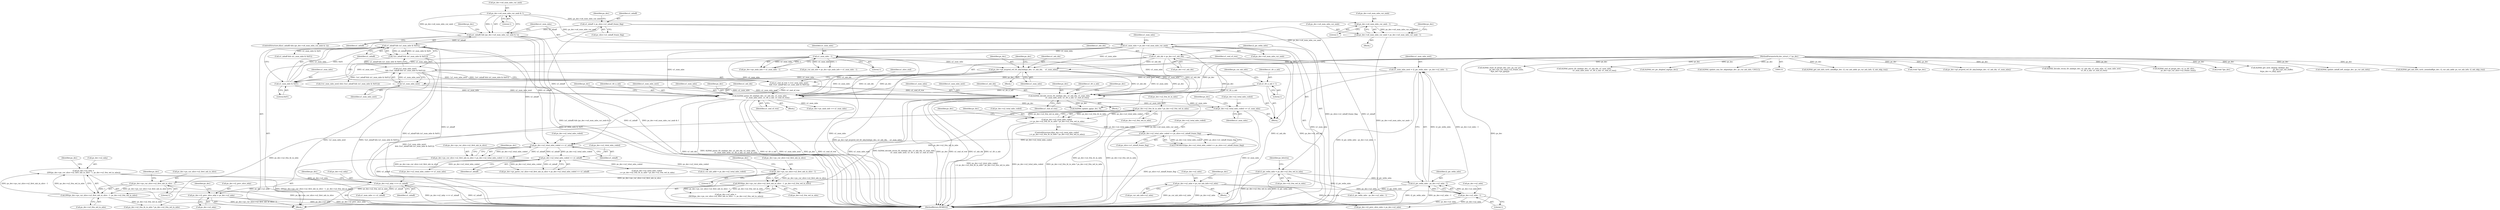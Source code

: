 digraph "0_Android_494561291a503840f385fbcd11d9bc5f4dc502b8_0@pointer" {
"1001423" [label="(Call,ps_dec->i2_prev_slice_mby = ps_dec->u2_mby)"];
"1001040" [label="(Call,ps_dec->u2_mby <<= u1_mbaff)"];
"1001025" [label="(Call,ps_dec->u2_mby =\n (DIV(ps_dec->ps_cur_slice->u2_first_mb_in_slice - 1, ps_dec->u2_frm_wd_in_mbs)))"];
"1001029" [label="(Call,DIV(ps_dec->ps_cur_slice->u2_first_mb_in_slice - 1, ps_dec->u2_frm_wd_in_mbs))"];
"1001030" [label="(Call,ps_dec->ps_cur_slice->u2_first_mb_in_slice - 1)"];
"1001015" [label="(Call,ps_dec->ps_cur_slice->u2_first_mb_in_slice - 1)"];
"1000893" [label="(Call,ps_dec->ps_cur_slice->u2_first_mb_in_slice = ps_dec->u2_total_mbs_coded >> u1_mbaff)"];
"1000899" [label="(Call,ps_dec->u2_total_mbs_coded >> u1_mbaff)"];
"1000795" [label="(Call,ps_dec->u2_total_mbs_coded >> ps_slice->u1_mbaff_frame_flag)"];
"1000767" [label="(Call,ps_dec->u2_total_mbs_coded\n >= ps_dec->u2_frm_ht_in_mbs * ps_dec->u2_frm_wd_in_mbs)"];
"1000751" [label="(Call,ps_dec->u2_total_mbs_coded += u1_num_mbs)"];
"1000744" [label="(Call,ih264d_decode_recon_tfr_nmb(ps_dec, u1_mb_idx, u1_num_mbs,\n                            u1_num_mbs_next, u1_tfr_n_mb, u1_end_of_row))"];
"1000683" [label="(Call,ps_dec->pf_mvpred_ref_tfr_nby2mb(ps_dec, u1_mb_idx,    u1_num_mbs))"];
"1000132" [label="(MethodParameterIn,dec_struct_t * ps_dec)"];
"1000143" [label="(Call,u1_mb_idx = ps_dec->u1_mb_idx)"];
"1000588" [label="(Call,u1_num_mbs = ps_dec->u4_num_mbs_cur_nmb)"];
"1000569" [label="(Call,ps_dec->u4_num_mbs_cur_nmb & 1)"];
"1000575" [label="(Call,ps_dec->u4_num_mbs_cur_nmb = ps_dec->u4_num_mbs_cur_nmb - 1)"];
"1000579" [label="(Call,ps_dec->u4_num_mbs_cur_nmb - 1)"];
"1000602" [label="(Call,u1_num_mbs - 1)"];
"1000711" [label="(Call,u1_num_mbs & 0x01)"];
"1000706" [label="(Call,!u1_num_mbs_next)"];
"1000694" [label="(Call,u1_num_mbs_next = i2_pic_wdin_mbs - ps_dec->u2_mbx - 1)"];
"1000696" [label="(Call,i2_pic_wdin_mbs - ps_dec->u2_mbx - 1)"];
"1000152" [label="(Call,i2_pic_wdin_mbs = ps_dec->u2_frm_wd_in_mbs)"];
"1000698" [label="(Call,ps_dec->u2_mbx - 1)"];
"1000637" [label="(Call,ps_dec->u2_mbx = ps_cur_mb_info->u2_mbx)"];
"1000717" [label="(Call,u1_tfr_n_mb = 1)"];
"1000703" [label="(Call,u1_end_of_row = (!u1_num_mbs_next)\n && (!(u1_mbaff && (u1_num_mbs & 0x01))))"];
"1000705" [label="(Call,(!u1_num_mbs_next)\n && (!(u1_mbaff && (u1_num_mbs & 0x01))))"];
"1000708" [label="(Call,!(u1_mbaff && (u1_num_mbs & 0x01)))"];
"1000709" [label="(Call,u1_mbaff && (u1_num_mbs & 0x01))"];
"1000567" [label="(Call,(u1_mbaff) && (ps_dec->u4_num_mbs_cur_nmb & 1))"];
"1000191" [label="(Call,u1_mbaff = ps_slice->u1_mbaff_frame_flag)"];
"1000730" [label="(Call,ih264d_parse_tfr_nmb(ps_dec, u1_mb_idx, u1_num_mbs,\n                            u1_num_mbs_next, u1_tfr_n_mb, u1_end_of_row))"];
"1000771" [label="(Call,ps_dec->u2_frm_ht_in_mbs * ps_dec->u2_frm_wd_in_mbs)"];
"1001014" [label="(Call,MOD(ps_dec->ps_cur_slice->u2_first_mb_in_slice - 1, ps_dec->u2_frm_wd_in_mbs))"];
"1000939" [label="(Call,ps_dec->u2_total_mbs_coded >> u1_mbaff)"];
"1000768" [label="(Call,ps_dec->u2_total_mbs_coded)"];
"1000702" [label="(Literal,1)"];
"1001047" [label="(Identifier,ps_dec)"];
"1000689" [label="(Identifier,ps_dec)"];
"1000790" [label="(Identifier,ps_dec)"];
"1000694" [label="(Call,u1_num_mbs_next = i2_pic_wdin_mbs - ps_dec->u2_mbx - 1)"];
"1000744" [label="(Call,ih264d_decode_recon_tfr_nmb(ps_dec, u1_mb_idx, u1_num_mbs,\n                            u1_num_mbs_next, u1_tfr_n_mb, u1_end_of_row))"];
"1000598" [label="(Call,ps_dec->ps_nmb_info + u1_num_mbs - 1)"];
"1000734" [label="(Identifier,u1_num_mbs_next)"];
"1001041" [label="(Call,ps_dec->u2_mby)"];
"1000682" [label="(Block,)"];
"1000596" [label="(Call,ps_cur_mb_info = ps_dec->ps_nmb_info + u1_num_mbs - 1)"];
"1001450" [label="(MethodReturn,WORD32)"];
"1000796" [label="(Call,ps_dec->u2_total_mbs_coded)"];
"1001057" [label="(Call,ih264d_update_qp(ps_dec, 0))"];
"1000193" [label="(Call,ps_slice->u1_mbaff_frame_flag)"];
"1000894" [label="(Call,ps_dec->ps_cur_slice->u2_first_mb_in_slice)"];
"1001267" [label="(Call,i2_pic_wdin_mbs - ps_dec->u2_mbx - 1)"];
"1000710" [label="(Identifier,u1_mbaff)"];
"1000943" [label="(Identifier,u1_mbaff)"];
"1000707" [label="(Identifier,u1_num_mbs_next)"];
"1001155" [label="(Call,ih264d_get_mb_info_cavlc_mbaff(ps_dec, i2_cur_mb_addr, ps_cur_mb_info, i2_mb_skip_run))"];
"1000567" [label="(Call,(u1_mbaff) && (ps_dec->u4_num_mbs_cur_nmb & 1))"];
"1000713" [label="(Literal,0x01)"];
"1001036" [label="(Literal,1)"];
"1000893" [label="(Call,ps_dec->ps_cur_slice->u2_first_mb_in_slice = ps_dec->u2_total_mbs_coded >> u1_mbaff)"];
"1000751" [label="(Call,ps_dec->u2_total_mbs_coded += u1_num_mbs)"];
"1000602" [label="(Call,u1_num_mbs - 1)"];
"1000486" [label="(Call,(void *)ps_dec)"];
"1000697" [label="(Identifier,i2_pic_wdin_mbs)"];
"1000589" [label="(Identifier,u1_num_mbs)"];
"1001037" [label="(Call,ps_dec->u2_frm_wd_in_mbs)"];
"1000793" [label="(Call,(UWORD32)(ps_dec->u2_total_mbs_coded >> ps_slice->u1_mbaff_frame_flag))"];
"1000573" [label="(Literal,1)"];
"1000706" [label="(Call,!u1_num_mbs_next)"];
"1000138" [label="(Block,)"];
"1000733" [label="(Identifier,u1_num_mbs)"];
"1000570" [label="(Call,ps_dec->u4_num_mbs_cur_nmb)"];
"1000565" [label="(Block,)"];
"1000712" [label="(Identifier,u1_num_mbs)"];
"1000718" [label="(Identifier,u1_tfr_n_mb)"];
"1000699" [label="(Call,ps_dec->u2_mbx)"];
"1000637" [label="(Call,ps_dec->u2_mbx = ps_cur_mb_info->u2_mbx)"];
"1000583" [label="(Literal,1)"];
"1000569" [label="(Call,ps_dec->u4_num_mbs_cur_nmb & 1)"];
"1000575" [label="(Call,ps_dec->u4_num_mbs_cur_nmb = ps_dec->u4_num_mbs_cur_nmb - 1)"];
"1000686" [label="(Identifier,u1_num_mbs)"];
"1001040" [label="(Call,ps_dec->u2_mby <<= u1_mbaff)"];
"1000731" [label="(Identifier,ps_dec)"];
"1001015" [label="(Call,ps_dec->ps_cur_slice->u2_first_mb_in_slice - 1)"];
"1000750" [label="(Identifier,u1_end_of_row)"];
"1000698" [label="(Call,ps_dec->u2_mbx - 1)"];
"1001280" [label="(Call,u1_mbaff && (u1_num_mbs & 0x01))"];
"1000683" [label="(Call,ps_dec->pf_mvpred_ref_tfr_nby2mb(ps_dec, u1_mb_idx,    u1_num_mbs))"];
"1000161" [label="(Identifier,ps_bitstrm)"];
"1001030" [label="(Call,ps_dec->ps_cur_slice->u2_first_mb_in_slice - 1)"];
"1000899" [label="(Call,ps_dec->u2_total_mbs_coded >> u1_mbaff)"];
"1000590" [label="(Call,ps_dec->u4_num_mbs_cur_nmb)"];
"1001014" [label="(Call,MOD(ps_dec->ps_cur_slice->u2_first_mb_in_slice - 1, ps_dec->u2_frm_wd_in_mbs))"];
"1001313" [label="(Call,ps_dec->pf_mvpred_ref_tfr_nby2mb(ps_dec, u1_mb_idx, u1_num_mbs))"];
"1000586" [label="(Identifier,ps_dec)"];
"1000743" [label="(Block,)"];
"1001025" [label="(Call,ps_dec->u2_mby =\n (DIV(ps_dec->ps_cur_slice->u2_first_mb_in_slice - 1, ps_dec->u2_frm_wd_in_mbs)))"];
"1000704" [label="(Identifier,u1_end_of_row)"];
"1000191" [label="(Call,u1_mbaff = ps_slice->u1_mbaff_frame_flag)"];
"1000767" [label="(Call,ps_dec->u2_total_mbs_coded\n >= ps_dec->u2_frm_ht_in_mbs * ps_dec->u2_frm_wd_in_mbs)"];
"1000574" [label="(Block,)"];
"1001010" [label="(Call,ps_dec->u2_mbx =\n (MOD(ps_dec->ps_cur_slice->u2_first_mb_in_slice - 1, ps_dec->u2_frm_wd_in_mbs)))"];
"1001435" [label="(Call,ps_dec->u2_frm_ht_in_mbs * ps_dec->u2_frm_wd_in_mbs)"];
"1000646" [label="(Identifier,ps_dec)"];
"1000577" [label="(Identifier,ps_dec)"];
"1000781" [label="(Identifier,ps_dec)"];
"1000192" [label="(Identifier,u1_mbaff)"];
"1000771" [label="(Call,ps_dec->u2_frm_ht_in_mbs * ps_dec->u2_frm_wd_in_mbs)"];
"1000737" [label="(Call,ps_dec->ps_nmb_info += u1_num_mbs)"];
"1000900" [label="(Call,ps_dec->u2_total_mbs_coded)"];
"1000603" [label="(Identifier,u1_num_mbs)"];
"1000202" [label="(Identifier,ps_dec)"];
"1001351" [label="(Call,ih264d_decode_recon_tfr_nmb(ps_dec, u1_mb_idx, u1_num_mbs, u1_num_mbs_next,\n                                            u1_tfr_n_mb, u1_end_of_row))"];
"1000153" [label="(Identifier,i2_pic_wdin_mbs)"];
"1000722" [label="(Identifier,ps_cur_mb_info)"];
"1000594" [label="(Identifier,u1_num_mbs)"];
"1001423" [label="(Call,ps_dec->i2_prev_slice_mby = ps_dec->u2_mby)"];
"1001358" [label="(Call,ps_dec->u2_total_mbs_coded += u1_num_mbs)"];
"1000249" [label="(Call,ih264d_end_of_pic(ps_dec, u1_is_idr_slice,\n                ps_dec->ps_cur_slice->u2_frame_num))"];
"1000719" [label="(Literal,1)"];
"1001016" [label="(Call,ps_dec->ps_cur_slice->u2_first_mb_in_slice)"];
"1000772" [label="(Call,ps_dec->u2_frm_ht_in_mbs)"];
"1000696" [label="(Call,i2_pic_wdin_mbs - ps_dec->u2_mbx - 1)"];
"1000154" [label="(Call,ps_dec->u2_frm_wd_in_mbs)"];
"1000736" [label="(Identifier,u1_end_of_row)"];
"1000685" [label="(Identifier,u1_mb_idx)"];
"1000747" [label="(Identifier,u1_num_mbs)"];
"1000695" [label="(Identifier,u1_num_mbs_next)"];
"1000752" [label="(Call,ps_dec->u2_total_mbs_coded)"];
"1000715" [label="(Identifier,u1_slice_end)"];
"1000530" [label="(Call,(void *)ps_dec)"];
"1000705" [label="(Call,(!u1_num_mbs_next)\n && (!(u1_mbaff && (u1_num_mbs & 0x01))))"];
"1000143" [label="(Call,u1_mb_idx = ps_dec->u1_mb_idx)"];
"1001042" [label="(Identifier,ps_dec)"];
"1001023" [label="(Identifier,ps_dec)"];
"1001038" [label="(Identifier,ps_dec)"];
"1000703" [label="(Call,u1_end_of_row = (!u1_num_mbs_next)\n && (!(u1_mbaff && (u1_num_mbs & 0x01))))"];
"1000732" [label="(Identifier,u1_mb_idx)"];
"1000933" [label="(Call,ps_dec->ps_parse_cur_slice->u4_first_mb_in_slice = ps_dec->u2_total_mbs_coded >> u1_mbaff)"];
"1000730" [label="(Call,ih264d_parse_tfr_nmb(ps_dec, u1_mb_idx, u1_num_mbs,\n                            u1_num_mbs_next, u1_tfr_n_mb, u1_end_of_row))"];
"1000755" [label="(Identifier,u1_num_mbs)"];
"1000431" [label="(Call,ih264d_get_next_display_field(ps_dec,\n                                              ps_dec->ps_out_buffer,\n &(ps_dec->s_disp_op)))"];
"1000748" [label="(Identifier,u1_num_mbs_next)"];
"1000641" [label="(Call,ps_cur_mb_info->u2_mbx)"];
"1000566" [label="(ControlStructure,if((u1_mbaff) && (ps_dec->u4_num_mbs_cur_nmb & 1)))"];
"1001254" [label="(Call,ih264d_update_mbaff_left_nnz(ps_dec, ps_cur_mb_info))"];
"1001029" [label="(Call,DIV(ps_dec->ps_cur_slice->u2_first_mb_in_slice - 1, ps_dec->u2_frm_wd_in_mbs))"];
"1000739" [label="(Identifier,ps_dec)"];
"1000799" [label="(Call,ps_slice->u1_mbaff_frame_flag)"];
"1001161" [label="(Call,ih264d_get_mb_info_cavlc_nonmbaff(ps_dec, i2_cur_mb_addr, ps_cur_mb_info, i2_mb_skip_run))"];
"1001276" [label="(Call,(!u1_num_mbs_next) && (!(u1_mbaff && (u1_num_mbs & 0x01))))"];
"1000152" [label="(Call,i2_pic_wdin_mbs = ps_dec->u2_frm_wd_in_mbs)"];
"1001031" [label="(Call,ps_dec->ps_cur_slice->u2_first_mb_in_slice)"];
"1001433" [label="(Identifier,ps_dec)"];
"1000940" [label="(Call,ps_dec->u2_total_mbs_coded)"];
"1000746" [label="(Identifier,u1_mb_idx)"];
"1000717" [label="(Call,u1_tfr_n_mb = 1)"];
"1000753" [label="(Identifier,ps_dec)"];
"1000711" [label="(Call,u1_num_mbs & 0x01)"];
"1001022" [label="(Call,ps_dec->u2_frm_wd_in_mbs)"];
"1000684" [label="(Identifier,ps_dec)"];
"1000708" [label="(Call,!(u1_mbaff && (u1_num_mbs & 0x01)))"];
"1000638" [label="(Call,ps_dec->u2_mbx)"];
"1001021" [label="(Literal,1)"];
"1001431" [label="(Call,ps_dec->u2_total_mbs_coded\n >= ps_dec->u2_frm_ht_in_mbs * ps_dec->u2_frm_wd_in_mbs)"];
"1000392" [label="(Call,ih264d_start_of_pic(ps_dec, poc, ps_cur_poc,\n                        ps_dec->ps_cur_slice->u2_frame_num,\n &ps_dec->ps_pps[j]))"];
"1001337" [label="(Call,ih264d_parse_tfr_nmb(ps_dec, u1_mb_idx, u1_num_mbs,\n                                     u1_num_mbs_next, u1_tfr_n_mb, u1_end_of_row))"];
"1000709" [label="(Call,u1_mbaff && (u1_num_mbs & 0x01))"];
"1000576" [label="(Call,ps_dec->u4_num_mbs_cur_nmb)"];
"1000907" [label="(Identifier,ps_dec)"];
"1000653" [label="(Block,)"];
"1000145" [label="(Call,ps_dec->u1_mb_idx)"];
"1000758" [label="(Identifier,ps_dec)"];
"1001427" [label="(Call,ps_dec->u2_mby)"];
"1001085" [label="(Call,i2_cur_mb_addr = ps_dec->u2_total_mbs_coded)"];
"1000803" [label="(Call,ps_dec->i2_prev_slice_mbx = ps_dec->u2_mbx)"];
"1000745" [label="(Identifier,ps_dec)"];
"1000132" [label="(MethodParameterIn,dec_struct_t * ps_dec)"];
"1000144" [label="(Identifier,u1_mb_idx)"];
"1001424" [label="(Call,ps_dec->i2_prev_slice_mby)"];
"1000568" [label="(Identifier,u1_mbaff)"];
"1000795" [label="(Call,ps_dec->u2_total_mbs_coded >> ps_slice->u1_mbaff_frame_flag)"];
"1000729" [label="(Block,)"];
"1001026" [label="(Call,ps_dec->u2_mby)"];
"1000579" [label="(Call,ps_dec->u4_num_mbs_cur_nmb - 1)"];
"1000207" [label="(Call,ih264d_err_pic_dispbuf_mgr(ps_dec))"];
"1000580" [label="(Call,ps_dec->u4_num_mbs_cur_nmb)"];
"1000903" [label="(Identifier,u1_mbaff)"];
"1000749" [label="(Identifier,u1_tfr_n_mb)"];
"1000735" [label="(Identifier,u1_tfr_n_mb)"];
"1000588" [label="(Call,u1_num_mbs = ps_dec->u4_num_mbs_cur_nmb)"];
"1001128" [label="(Call,u1_num_mbs >> u1_mbaff)"];
"1000604" [label="(Literal,1)"];
"1000939" [label="(Call,ps_dec->u2_total_mbs_coded >> u1_mbaff)"];
"1001044" [label="(Identifier,u1_mbaff)"];
"1000775" [label="(Call,ps_dec->u2_frm_wd_in_mbs)"];
"1000766" [label="(ControlStructure,if(ps_dec->u2_total_mbs_coded\n >= ps_dec->u2_frm_ht_in_mbs * ps_dec->u2_frm_wd_in_mbs))"];
"1001226" [label="(Call,ih264d_update_nnz_for_skipmb(ps_dec, ps_cur_mb_info, CAVLC))"];
"1001423" -> "1000138"  [label="AST: "];
"1001423" -> "1001427"  [label="CFG: "];
"1001424" -> "1001423"  [label="AST: "];
"1001427" -> "1001423"  [label="AST: "];
"1001433" -> "1001423"  [label="CFG: "];
"1001423" -> "1001450"  [label="DDG: ps_dec->u2_mby"];
"1001423" -> "1001450"  [label="DDG: ps_dec->i2_prev_slice_mby"];
"1001040" -> "1001423"  [label="DDG: ps_dec->u2_mby"];
"1001040" -> "1000138"  [label="AST: "];
"1001040" -> "1001044"  [label="CFG: "];
"1001041" -> "1001040"  [label="AST: "];
"1001044" -> "1001040"  [label="AST: "];
"1001047" -> "1001040"  [label="CFG: "];
"1001040" -> "1001450"  [label="DDG: ps_dec->u2_mby <<= u1_mbaff"];
"1001040" -> "1001450"  [label="DDG: u1_mbaff"];
"1001025" -> "1001040"  [label="DDG: ps_dec->u2_mby"];
"1000939" -> "1001040"  [label="DDG: u1_mbaff"];
"1001040" -> "1001128"  [label="DDG: u1_mbaff"];
"1001025" -> "1000138"  [label="AST: "];
"1001025" -> "1001029"  [label="CFG: "];
"1001026" -> "1001025"  [label="AST: "];
"1001029" -> "1001025"  [label="AST: "];
"1001042" -> "1001025"  [label="CFG: "];
"1001025" -> "1001450"  [label="DDG: DIV(ps_dec->ps_cur_slice->u2_first_mb_in_slice - 1, ps_dec->u2_frm_wd_in_mbs)"];
"1001029" -> "1001025"  [label="DDG: ps_dec->ps_cur_slice->u2_first_mb_in_slice - 1"];
"1001029" -> "1001025"  [label="DDG: ps_dec->u2_frm_wd_in_mbs"];
"1001029" -> "1001037"  [label="CFG: "];
"1001030" -> "1001029"  [label="AST: "];
"1001037" -> "1001029"  [label="AST: "];
"1001029" -> "1001450"  [label="DDG: ps_dec->ps_cur_slice->u2_first_mb_in_slice - 1"];
"1001030" -> "1001029"  [label="DDG: ps_dec->ps_cur_slice->u2_first_mb_in_slice"];
"1001030" -> "1001029"  [label="DDG: 1"];
"1001014" -> "1001029"  [label="DDG: ps_dec->u2_frm_wd_in_mbs"];
"1001029" -> "1001435"  [label="DDG: ps_dec->u2_frm_wd_in_mbs"];
"1001030" -> "1001036"  [label="CFG: "];
"1001031" -> "1001030"  [label="AST: "];
"1001036" -> "1001030"  [label="AST: "];
"1001038" -> "1001030"  [label="CFG: "];
"1001030" -> "1001450"  [label="DDG: ps_dec->ps_cur_slice->u2_first_mb_in_slice"];
"1001015" -> "1001030"  [label="DDG: ps_dec->ps_cur_slice->u2_first_mb_in_slice"];
"1001015" -> "1001014"  [label="AST: "];
"1001015" -> "1001021"  [label="CFG: "];
"1001016" -> "1001015"  [label="AST: "];
"1001021" -> "1001015"  [label="AST: "];
"1001023" -> "1001015"  [label="CFG: "];
"1001015" -> "1001014"  [label="DDG: ps_dec->ps_cur_slice->u2_first_mb_in_slice"];
"1001015" -> "1001014"  [label="DDG: 1"];
"1000893" -> "1001015"  [label="DDG: ps_dec->ps_cur_slice->u2_first_mb_in_slice"];
"1000893" -> "1000138"  [label="AST: "];
"1000893" -> "1000899"  [label="CFG: "];
"1000894" -> "1000893"  [label="AST: "];
"1000899" -> "1000893"  [label="AST: "];
"1000907" -> "1000893"  [label="CFG: "];
"1000899" -> "1000893"  [label="DDG: ps_dec->u2_total_mbs_coded"];
"1000899" -> "1000893"  [label="DDG: u1_mbaff"];
"1000899" -> "1000903"  [label="CFG: "];
"1000900" -> "1000899"  [label="AST: "];
"1000903" -> "1000899"  [label="AST: "];
"1000795" -> "1000899"  [label="DDG: ps_dec->u2_total_mbs_coded"];
"1000567" -> "1000899"  [label="DDG: u1_mbaff"];
"1000709" -> "1000899"  [label="DDG: u1_mbaff"];
"1000191" -> "1000899"  [label="DDG: u1_mbaff"];
"1000899" -> "1000939"  [label="DDG: ps_dec->u2_total_mbs_coded"];
"1000899" -> "1000939"  [label="DDG: u1_mbaff"];
"1000795" -> "1000793"  [label="AST: "];
"1000795" -> "1000799"  [label="CFG: "];
"1000796" -> "1000795"  [label="AST: "];
"1000799" -> "1000795"  [label="AST: "];
"1000793" -> "1000795"  [label="CFG: "];
"1000795" -> "1001450"  [label="DDG: ps_slice->u1_mbaff_frame_flag"];
"1000795" -> "1000793"  [label="DDG: ps_dec->u2_total_mbs_coded"];
"1000795" -> "1000793"  [label="DDG: ps_slice->u1_mbaff_frame_flag"];
"1000767" -> "1000795"  [label="DDG: ps_dec->u2_total_mbs_coded"];
"1000767" -> "1000766"  [label="AST: "];
"1000767" -> "1000771"  [label="CFG: "];
"1000768" -> "1000767"  [label="AST: "];
"1000771" -> "1000767"  [label="AST: "];
"1000781" -> "1000767"  [label="CFG: "];
"1000790" -> "1000767"  [label="CFG: "];
"1000767" -> "1001450"  [label="DDG: ps_dec->u2_total_mbs_coded\n >= ps_dec->u2_frm_ht_in_mbs * ps_dec->u2_frm_wd_in_mbs"];
"1000767" -> "1001450"  [label="DDG: ps_dec->u2_total_mbs_coded"];
"1000767" -> "1001450"  [label="DDG: ps_dec->u2_frm_ht_in_mbs * ps_dec->u2_frm_wd_in_mbs"];
"1000751" -> "1000767"  [label="DDG: ps_dec->u2_total_mbs_coded"];
"1000771" -> "1000767"  [label="DDG: ps_dec->u2_frm_ht_in_mbs"];
"1000771" -> "1000767"  [label="DDG: ps_dec->u2_frm_wd_in_mbs"];
"1000751" -> "1000653"  [label="AST: "];
"1000751" -> "1000755"  [label="CFG: "];
"1000752" -> "1000751"  [label="AST: "];
"1000755" -> "1000751"  [label="AST: "];
"1000758" -> "1000751"  [label="CFG: "];
"1000751" -> "1001450"  [label="DDG: u1_num_mbs"];
"1000744" -> "1000751"  [label="DDG: u1_num_mbs"];
"1000730" -> "1000751"  [label="DDG: u1_num_mbs"];
"1000744" -> "1000743"  [label="AST: "];
"1000744" -> "1000750"  [label="CFG: "];
"1000745" -> "1000744"  [label="AST: "];
"1000746" -> "1000744"  [label="AST: "];
"1000747" -> "1000744"  [label="AST: "];
"1000748" -> "1000744"  [label="AST: "];
"1000749" -> "1000744"  [label="AST: "];
"1000750" -> "1000744"  [label="AST: "];
"1000753" -> "1000744"  [label="CFG: "];
"1000744" -> "1001450"  [label="DDG: u1_num_mbs_next"];
"1000744" -> "1001450"  [label="DDG: ih264d_decode_recon_tfr_nmb(ps_dec, u1_mb_idx, u1_num_mbs,\n                            u1_num_mbs_next, u1_tfr_n_mb, u1_end_of_row)"];
"1000744" -> "1001450"  [label="DDG: ps_dec"];
"1000744" -> "1001450"  [label="DDG: u1_end_of_row"];
"1000744" -> "1001450"  [label="DDG: u1_mb_idx"];
"1000744" -> "1001450"  [label="DDG: u1_tfr_n_mb"];
"1000683" -> "1000744"  [label="DDG: ps_dec"];
"1000683" -> "1000744"  [label="DDG: u1_mb_idx"];
"1000683" -> "1000744"  [label="DDG: u1_num_mbs"];
"1000132" -> "1000744"  [label="DDG: ps_dec"];
"1000143" -> "1000744"  [label="DDG: u1_mb_idx"];
"1000588" -> "1000744"  [label="DDG: u1_num_mbs"];
"1000711" -> "1000744"  [label="DDG: u1_num_mbs"];
"1000602" -> "1000744"  [label="DDG: u1_num_mbs"];
"1000706" -> "1000744"  [label="DDG: u1_num_mbs_next"];
"1000717" -> "1000744"  [label="DDG: u1_tfr_n_mb"];
"1000703" -> "1000744"  [label="DDG: u1_end_of_row"];
"1000744" -> "1001057"  [label="DDG: ps_dec"];
"1000683" -> "1000682"  [label="AST: "];
"1000683" -> "1000686"  [label="CFG: "];
"1000684" -> "1000683"  [label="AST: "];
"1000685" -> "1000683"  [label="AST: "];
"1000686" -> "1000683"  [label="AST: "];
"1000689" -> "1000683"  [label="CFG: "];
"1000683" -> "1001450"  [label="DDG: ps_dec->pf_mvpred_ref_tfr_nby2mb(ps_dec, u1_mb_idx,    u1_num_mbs)"];
"1000132" -> "1000683"  [label="DDG: ps_dec"];
"1000143" -> "1000683"  [label="DDG: u1_mb_idx"];
"1000588" -> "1000683"  [label="DDG: u1_num_mbs"];
"1000602" -> "1000683"  [label="DDG: u1_num_mbs"];
"1000683" -> "1000711"  [label="DDG: u1_num_mbs"];
"1000683" -> "1000730"  [label="DDG: ps_dec"];
"1000683" -> "1000730"  [label="DDG: u1_mb_idx"];
"1000683" -> "1000730"  [label="DDG: u1_num_mbs"];
"1000132" -> "1000131"  [label="AST: "];
"1000132" -> "1001450"  [label="DDG: ps_dec"];
"1000132" -> "1000207"  [label="DDG: ps_dec"];
"1000132" -> "1000249"  [label="DDG: ps_dec"];
"1000132" -> "1000392"  [label="DDG: ps_dec"];
"1000132" -> "1000431"  [label="DDG: ps_dec"];
"1000132" -> "1000486"  [label="DDG: ps_dec"];
"1000132" -> "1000530"  [label="DDG: ps_dec"];
"1000132" -> "1000730"  [label="DDG: ps_dec"];
"1000132" -> "1001057"  [label="DDG: ps_dec"];
"1000132" -> "1001155"  [label="DDG: ps_dec"];
"1000132" -> "1001161"  [label="DDG: ps_dec"];
"1000132" -> "1001226"  [label="DDG: ps_dec"];
"1000132" -> "1001254"  [label="DDG: ps_dec"];
"1000132" -> "1001313"  [label="DDG: ps_dec"];
"1000132" -> "1001337"  [label="DDG: ps_dec"];
"1000132" -> "1001351"  [label="DDG: ps_dec"];
"1000143" -> "1000138"  [label="AST: "];
"1000143" -> "1000145"  [label="CFG: "];
"1000144" -> "1000143"  [label="AST: "];
"1000145" -> "1000143"  [label="AST: "];
"1000153" -> "1000143"  [label="CFG: "];
"1000143" -> "1001450"  [label="DDG: u1_mb_idx"];
"1000143" -> "1001450"  [label="DDG: ps_dec->u1_mb_idx"];
"1000143" -> "1000730"  [label="DDG: u1_mb_idx"];
"1000588" -> "1000565"  [label="AST: "];
"1000588" -> "1000590"  [label="CFG: "];
"1000589" -> "1000588"  [label="AST: "];
"1000590" -> "1000588"  [label="AST: "];
"1000594" -> "1000588"  [label="CFG: "];
"1000588" -> "1001450"  [label="DDG: u1_num_mbs"];
"1000588" -> "1001450"  [label="DDG: ps_dec->u4_num_mbs_cur_nmb"];
"1000569" -> "1000588"  [label="DDG: ps_dec->u4_num_mbs_cur_nmb"];
"1000575" -> "1000588"  [label="DDG: ps_dec->u4_num_mbs_cur_nmb"];
"1000588" -> "1000602"  [label="DDG: u1_num_mbs"];
"1000588" -> "1000711"  [label="DDG: u1_num_mbs"];
"1000588" -> "1000730"  [label="DDG: u1_num_mbs"];
"1000569" -> "1000567"  [label="AST: "];
"1000569" -> "1000573"  [label="CFG: "];
"1000570" -> "1000569"  [label="AST: "];
"1000573" -> "1000569"  [label="AST: "];
"1000567" -> "1000569"  [label="CFG: "];
"1000569" -> "1000567"  [label="DDG: ps_dec->u4_num_mbs_cur_nmb"];
"1000569" -> "1000567"  [label="DDG: 1"];
"1000569" -> "1000579"  [label="DDG: ps_dec->u4_num_mbs_cur_nmb"];
"1000575" -> "1000574"  [label="AST: "];
"1000575" -> "1000579"  [label="CFG: "];
"1000576" -> "1000575"  [label="AST: "];
"1000579" -> "1000575"  [label="AST: "];
"1000586" -> "1000575"  [label="CFG: "];
"1000575" -> "1001450"  [label="DDG: ps_dec->u4_num_mbs_cur_nmb - 1"];
"1000579" -> "1000575"  [label="DDG: ps_dec->u4_num_mbs_cur_nmb"];
"1000579" -> "1000575"  [label="DDG: 1"];
"1000579" -> "1000583"  [label="CFG: "];
"1000580" -> "1000579"  [label="AST: "];
"1000583" -> "1000579"  [label="AST: "];
"1000602" -> "1000598"  [label="AST: "];
"1000602" -> "1000604"  [label="CFG: "];
"1000603" -> "1000602"  [label="AST: "];
"1000604" -> "1000602"  [label="AST: "];
"1000598" -> "1000602"  [label="CFG: "];
"1000602" -> "1001450"  [label="DDG: u1_num_mbs"];
"1000602" -> "1000596"  [label="DDG: u1_num_mbs"];
"1000602" -> "1000596"  [label="DDG: 1"];
"1000602" -> "1000598"  [label="DDG: u1_num_mbs"];
"1000602" -> "1000598"  [label="DDG: 1"];
"1000602" -> "1000711"  [label="DDG: u1_num_mbs"];
"1000602" -> "1000730"  [label="DDG: u1_num_mbs"];
"1000711" -> "1000709"  [label="AST: "];
"1000711" -> "1000713"  [label="CFG: "];
"1000712" -> "1000711"  [label="AST: "];
"1000713" -> "1000711"  [label="AST: "];
"1000709" -> "1000711"  [label="CFG: "];
"1000711" -> "1000709"  [label="DDG: u1_num_mbs"];
"1000711" -> "1000709"  [label="DDG: 0x01"];
"1000711" -> "1000730"  [label="DDG: u1_num_mbs"];
"1000706" -> "1000705"  [label="AST: "];
"1000706" -> "1000707"  [label="CFG: "];
"1000707" -> "1000706"  [label="AST: "];
"1000710" -> "1000706"  [label="CFG: "];
"1000705" -> "1000706"  [label="CFG: "];
"1000706" -> "1000705"  [label="DDG: u1_num_mbs_next"];
"1000694" -> "1000706"  [label="DDG: u1_num_mbs_next"];
"1000706" -> "1000730"  [label="DDG: u1_num_mbs_next"];
"1000694" -> "1000653"  [label="AST: "];
"1000694" -> "1000696"  [label="CFG: "];
"1000695" -> "1000694"  [label="AST: "];
"1000696" -> "1000694"  [label="AST: "];
"1000704" -> "1000694"  [label="CFG: "];
"1000694" -> "1001450"  [label="DDG: i2_pic_wdin_mbs - ps_dec->u2_mbx - 1"];
"1000696" -> "1000694"  [label="DDG: i2_pic_wdin_mbs"];
"1000696" -> "1000694"  [label="DDG: ps_dec->u2_mbx - 1"];
"1000696" -> "1000698"  [label="CFG: "];
"1000697" -> "1000696"  [label="AST: "];
"1000698" -> "1000696"  [label="AST: "];
"1000696" -> "1001450"  [label="DDG: i2_pic_wdin_mbs"];
"1000696" -> "1001450"  [label="DDG: ps_dec->u2_mbx - 1"];
"1000152" -> "1000696"  [label="DDG: i2_pic_wdin_mbs"];
"1000698" -> "1000696"  [label="DDG: ps_dec->u2_mbx"];
"1000698" -> "1000696"  [label="DDG: 1"];
"1000696" -> "1001267"  [label="DDG: i2_pic_wdin_mbs"];
"1000152" -> "1000138"  [label="AST: "];
"1000152" -> "1000154"  [label="CFG: "];
"1000153" -> "1000152"  [label="AST: "];
"1000154" -> "1000152"  [label="AST: "];
"1000161" -> "1000152"  [label="CFG: "];
"1000152" -> "1001450"  [label="DDG: i2_pic_wdin_mbs"];
"1000152" -> "1001450"  [label="DDG: ps_dec->u2_frm_wd_in_mbs"];
"1000152" -> "1001267"  [label="DDG: i2_pic_wdin_mbs"];
"1000698" -> "1000702"  [label="CFG: "];
"1000699" -> "1000698"  [label="AST: "];
"1000702" -> "1000698"  [label="AST: "];
"1000698" -> "1001450"  [label="DDG: ps_dec->u2_mbx"];
"1000637" -> "1000698"  [label="DDG: ps_dec->u2_mbx"];
"1000698" -> "1000803"  [label="DDG: ps_dec->u2_mbx"];
"1000637" -> "1000565"  [label="AST: "];
"1000637" -> "1000641"  [label="CFG: "];
"1000638" -> "1000637"  [label="AST: "];
"1000641" -> "1000637"  [label="AST: "];
"1000646" -> "1000637"  [label="CFG: "];
"1000637" -> "1001450"  [label="DDG: ps_dec->u2_mbx"];
"1000637" -> "1001450"  [label="DDG: ps_cur_mb_info->u2_mbx"];
"1000637" -> "1000803"  [label="DDG: ps_dec->u2_mbx"];
"1000717" -> "1000653"  [label="AST: "];
"1000717" -> "1000719"  [label="CFG: "];
"1000718" -> "1000717"  [label="AST: "];
"1000719" -> "1000717"  [label="AST: "];
"1000722" -> "1000717"  [label="CFG: "];
"1000717" -> "1000730"  [label="DDG: u1_tfr_n_mb"];
"1000703" -> "1000653"  [label="AST: "];
"1000703" -> "1000705"  [label="CFG: "];
"1000704" -> "1000703"  [label="AST: "];
"1000705" -> "1000703"  [label="AST: "];
"1000715" -> "1000703"  [label="CFG: "];
"1000703" -> "1001450"  [label="DDG: (!u1_num_mbs_next)\n && (!(u1_mbaff && (u1_num_mbs & 0x01)))"];
"1000705" -> "1000703"  [label="DDG: !u1_num_mbs_next"];
"1000705" -> "1000703"  [label="DDG: !(u1_mbaff && (u1_num_mbs & 0x01))"];
"1000703" -> "1000730"  [label="DDG: u1_end_of_row"];
"1000705" -> "1000708"  [label="CFG: "];
"1000708" -> "1000705"  [label="AST: "];
"1000705" -> "1001450"  [label="DDG: !(u1_mbaff && (u1_num_mbs & 0x01))"];
"1000705" -> "1001450"  [label="DDG: !u1_num_mbs_next"];
"1000708" -> "1000705"  [label="DDG: u1_mbaff && (u1_num_mbs & 0x01)"];
"1000705" -> "1001276"  [label="DDG: !(u1_mbaff && (u1_num_mbs & 0x01))"];
"1000708" -> "1000709"  [label="CFG: "];
"1000709" -> "1000708"  [label="AST: "];
"1000708" -> "1001450"  [label="DDG: u1_mbaff && (u1_num_mbs & 0x01)"];
"1000709" -> "1000708"  [label="DDG: u1_mbaff"];
"1000709" -> "1000708"  [label="DDG: u1_num_mbs & 0x01"];
"1000709" -> "1000710"  [label="CFG: "];
"1000710" -> "1000709"  [label="AST: "];
"1000709" -> "1001450"  [label="DDG: u1_num_mbs & 0x01"];
"1000709" -> "1001450"  [label="DDG: u1_mbaff"];
"1000567" -> "1000709"  [label="DDG: u1_mbaff"];
"1000709" -> "1001280"  [label="DDG: u1_num_mbs & 0x01"];
"1000567" -> "1000566"  [label="AST: "];
"1000567" -> "1000568"  [label="CFG: "];
"1000568" -> "1000567"  [label="AST: "];
"1000577" -> "1000567"  [label="CFG: "];
"1000589" -> "1000567"  [label="CFG: "];
"1000567" -> "1001450"  [label="DDG: u1_mbaff"];
"1000567" -> "1001450"  [label="DDG: ps_dec->u4_num_mbs_cur_nmb & 1"];
"1000567" -> "1001450"  [label="DDG: (u1_mbaff) && (ps_dec->u4_num_mbs_cur_nmb & 1)"];
"1000191" -> "1000567"  [label="DDG: u1_mbaff"];
"1000191" -> "1000138"  [label="AST: "];
"1000191" -> "1000193"  [label="CFG: "];
"1000192" -> "1000191"  [label="AST: "];
"1000193" -> "1000191"  [label="AST: "];
"1000202" -> "1000191"  [label="CFG: "];
"1000191" -> "1001450"  [label="DDG: ps_slice->u1_mbaff_frame_flag"];
"1000191" -> "1001450"  [label="DDG: u1_mbaff"];
"1000730" -> "1000729"  [label="AST: "];
"1000730" -> "1000736"  [label="CFG: "];
"1000731" -> "1000730"  [label="AST: "];
"1000732" -> "1000730"  [label="AST: "];
"1000733" -> "1000730"  [label="AST: "];
"1000734" -> "1000730"  [label="AST: "];
"1000735" -> "1000730"  [label="AST: "];
"1000736" -> "1000730"  [label="AST: "];
"1000739" -> "1000730"  [label="CFG: "];
"1000730" -> "1001450"  [label="DDG: ih264d_parse_tfr_nmb(ps_dec, u1_mb_idx, u1_num_mbs,\n                            u1_num_mbs_next, u1_tfr_n_mb, u1_end_of_row)"];
"1000730" -> "1001450"  [label="DDG: u1_tfr_n_mb"];
"1000730" -> "1001450"  [label="DDG: u1_num_mbs_next"];
"1000730" -> "1001450"  [label="DDG: ps_dec"];
"1000730" -> "1001450"  [label="DDG: u1_end_of_row"];
"1000730" -> "1001450"  [label="DDG: u1_mb_idx"];
"1000730" -> "1000737"  [label="DDG: u1_num_mbs"];
"1000730" -> "1001057"  [label="DDG: ps_dec"];
"1000771" -> "1000775"  [label="CFG: "];
"1000772" -> "1000771"  [label="AST: "];
"1000775" -> "1000771"  [label="AST: "];
"1000771" -> "1001450"  [label="DDG: ps_dec->u2_frm_ht_in_mbs"];
"1000771" -> "1001450"  [label="DDG: ps_dec->u2_frm_wd_in_mbs"];
"1000771" -> "1001014"  [label="DDG: ps_dec->u2_frm_wd_in_mbs"];
"1000771" -> "1001435"  [label="DDG: ps_dec->u2_frm_ht_in_mbs"];
"1001014" -> "1001010"  [label="AST: "];
"1001014" -> "1001022"  [label="CFG: "];
"1001022" -> "1001014"  [label="AST: "];
"1001010" -> "1001014"  [label="CFG: "];
"1001014" -> "1001010"  [label="DDG: ps_dec->ps_cur_slice->u2_first_mb_in_slice - 1"];
"1001014" -> "1001010"  [label="DDG: ps_dec->u2_frm_wd_in_mbs"];
"1000939" -> "1000933"  [label="AST: "];
"1000939" -> "1000943"  [label="CFG: "];
"1000940" -> "1000939"  [label="AST: "];
"1000943" -> "1000939"  [label="AST: "];
"1000933" -> "1000939"  [label="CFG: "];
"1000939" -> "1000933"  [label="DDG: ps_dec->u2_total_mbs_coded"];
"1000939" -> "1000933"  [label="DDG: u1_mbaff"];
"1000939" -> "1001085"  [label="DDG: ps_dec->u2_total_mbs_coded"];
"1000939" -> "1001358"  [label="DDG: ps_dec->u2_total_mbs_coded"];
"1000939" -> "1001431"  [label="DDG: ps_dec->u2_total_mbs_coded"];
}
